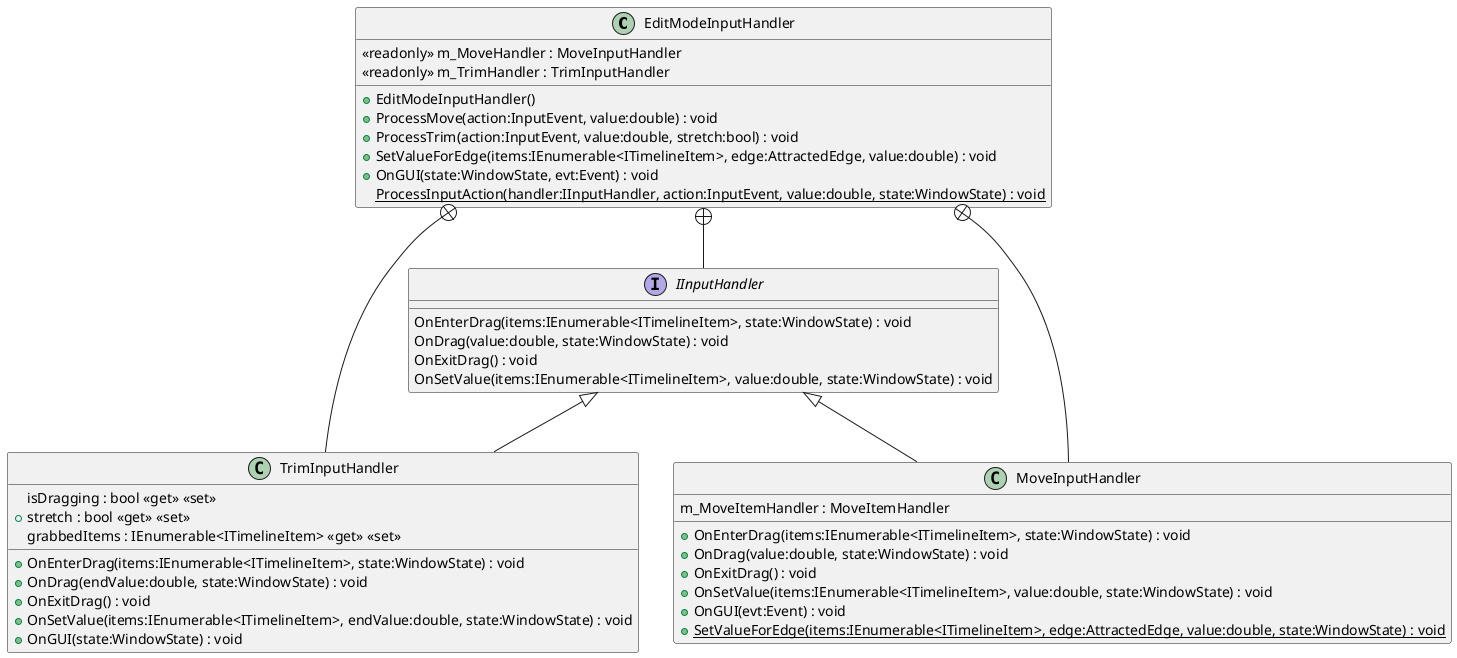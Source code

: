 @startuml
class EditModeInputHandler {
    <<readonly>> m_MoveHandler : MoveInputHandler
    <<readonly>> m_TrimHandler : TrimInputHandler
    + EditModeInputHandler()
    + ProcessMove(action:InputEvent, value:double) : void
    + ProcessTrim(action:InputEvent, value:double, stretch:bool) : void
    + SetValueForEdge(items:IEnumerable<ITimelineItem>, edge:AttractedEdge, value:double) : void
    + OnGUI(state:WindowState, evt:Event) : void
    {static} ProcessInputAction(handler:IInputHandler, action:InputEvent, value:double, state:WindowState) : void
}
interface IInputHandler {
    OnEnterDrag(items:IEnumerable<ITimelineItem>, state:WindowState) : void
    OnDrag(value:double, state:WindowState) : void
    OnExitDrag() : void
    OnSetValue(items:IEnumerable<ITimelineItem>, value:double, state:WindowState) : void
}
class TrimInputHandler {
    isDragging : bool <<get>> <<set>>
    + stretch : bool <<get>> <<set>>
    grabbedItems : IEnumerable<ITimelineItem> <<get>> <<set>>
    + OnEnterDrag(items:IEnumerable<ITimelineItem>, state:WindowState) : void
    + OnDrag(endValue:double, state:WindowState) : void
    + OnExitDrag() : void
    + OnSetValue(items:IEnumerable<ITimelineItem>, endValue:double, state:WindowState) : void
    + OnGUI(state:WindowState) : void
}
class MoveInputHandler {
    m_MoveItemHandler : MoveItemHandler
    + OnEnterDrag(items:IEnumerable<ITimelineItem>, state:WindowState) : void
    + OnDrag(value:double, state:WindowState) : void
    + OnExitDrag() : void
    + OnSetValue(items:IEnumerable<ITimelineItem>, value:double, state:WindowState) : void
    + OnGUI(evt:Event) : void
    + {static} SetValueForEdge(items:IEnumerable<ITimelineItem>, edge:AttractedEdge, value:double, state:WindowState) : void
}
EditModeInputHandler +-- IInputHandler
EditModeInputHandler +-- TrimInputHandler
IInputHandler <|-- TrimInputHandler
EditModeInputHandler +-- MoveInputHandler
IInputHandler <|-- MoveInputHandler
@enduml

